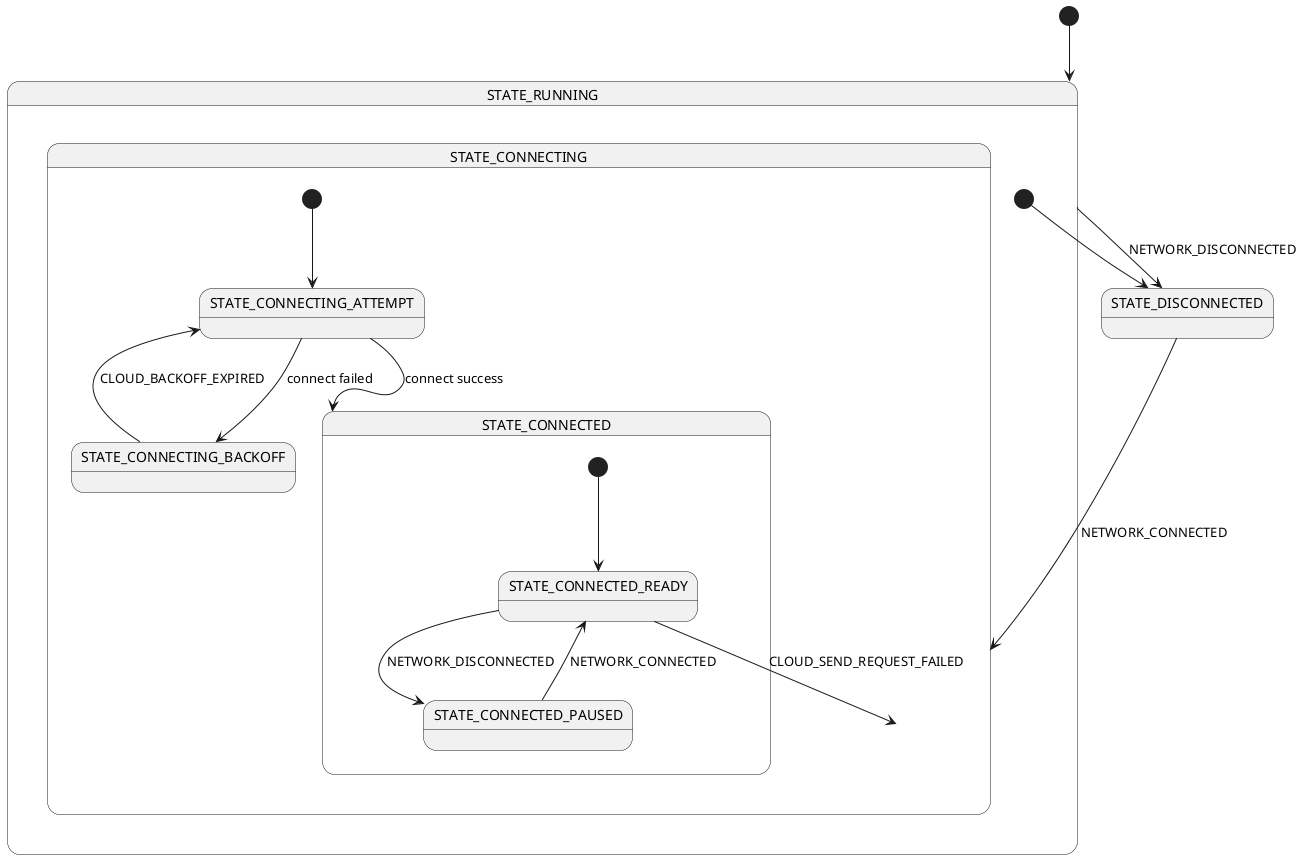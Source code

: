 @startuml
[*] --> STATE_RUNNING
STATE_RUNNING --> STATE_DISCONNECTED: NETWORK_DISCONNECTED

state STATE_RUNNING {
    state STATE_DISCONNECTED
    state STATE_CONNECTING {
        state STATE_CONNECTING_ATTEMPT
        state STATE_CONNECTING_BACKOFF

        [*] --> STATE_CONNECTING_ATTEMPT
        STATE_CONNECTING_ATTEMPT --> STATE_CONNECTED: connect success
        STATE_CONNECTING_ATTEMPT --> STATE_CONNECTING_BACKOFF: connect failed
        STATE_CONNECTING_BACKOFF --> STATE_CONNECTING_ATTEMPT: CLOUD_BACKOFF_EXPIRED
    }
    state STATE_CONNECTED {
        state STATE_CONNECTED_READY
        state STATE_CONNECTED_PAUSED

        [*] --> STATE_CONNECTED_READY
        STATE_CONNECTED_READY --> STATE_CONNECTING: CLOUD_SEND_REQUEST_FAILED
        STATE_CONNECTED_READY --> STATE_CONNECTED_PAUSED: NETWORK_DISCONNECTED
        STATE_CONNECTED_PAUSED --> STATE_CONNECTED_READY: NETWORK_CONNECTED
    }

    [*] --> STATE_DISCONNECTED
    STATE_DISCONNECTED --> STATE_CONNECTING: NETWORK_CONNECTED
}
@enduml
